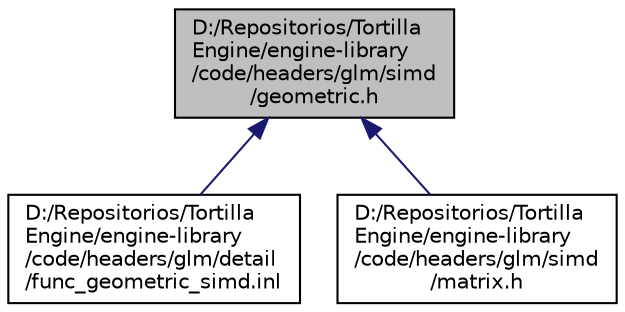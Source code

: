 digraph "D:/Repositorios/TortillaEngine/engine-library/code/headers/glm/simd/geometric.h"
{
 // LATEX_PDF_SIZE
  edge [fontname="Helvetica",fontsize="10",labelfontname="Helvetica",labelfontsize="10"];
  node [fontname="Helvetica",fontsize="10",shape=record];
  Node1 [label="D:/Repositorios/Tortilla\lEngine/engine-library\l/code/headers/glm/simd\l/geometric.h",height=0.2,width=0.4,color="black", fillcolor="grey75", style="filled", fontcolor="black",tooltip=" "];
  Node1 -> Node2 [dir="back",color="midnightblue",fontsize="10",style="solid",fontname="Helvetica"];
  Node2 [label="D:/Repositorios/Tortilla\lEngine/engine-library\l/code/headers/glm/detail\l/func_geometric_simd.inl",height=0.2,width=0.4,color="black", fillcolor="white", style="filled",URL="$func__geometric__simd_8inl.html",tooltip=" "];
  Node1 -> Node3 [dir="back",color="midnightblue",fontsize="10",style="solid",fontname="Helvetica"];
  Node3 [label="D:/Repositorios/Tortilla\lEngine/engine-library\l/code/headers/glm/simd\l/matrix.h",height=0.2,width=0.4,color="black", fillcolor="white", style="filled",URL="$matrix_8h.html",tooltip=" "];
}
